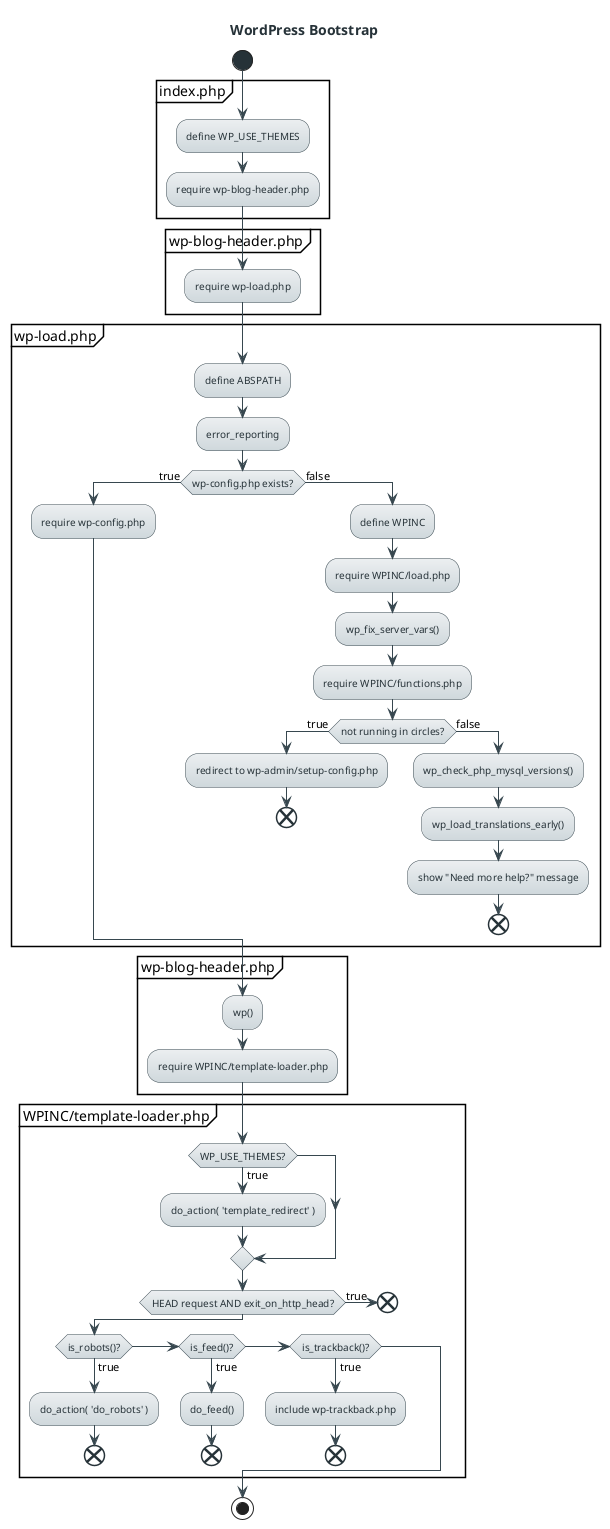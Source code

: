 @startuml

title WordPress Bootstrap

skinparam title {
  FontColor #263238
}

skinparam class {
  BackgroundColor #ECEFF1-#CFD8DC
  BorderColor #37474F
  ArrowColor #37474F
  FontColor #263238
  FontStyle bold
  FontSize 11
  Attribute {
    FontColor #263238
  }
}

skinparam activity {
  BackgroundColor #ECEFF1-#CFD8DC
  BorderColor #37474F
  ArrowColor #37474F
  StartColor #263238
  EndColor #263238
  BarColor #263238
  FontColor #263238
  FontStyle plain
  FontSize 10
}

skinparam circledCharacter {
  FontColor #263238
  FontSize 10
  FontName Helvetica
  Radius 7
}

skinparam package {
  BackgroundColor #FFFFFF-#ECEFF1
  BorderColor #37474F
  FontColor #263238
}

skinparam note {
  BackgroundColor #FFECB3-#FFE082
  BorderColor #FF6F00
  FontColor #3E2723
  FontSize 11
}

start

partition index.php {
  :define WP_USE_THEMES;
  :require wp-blog-header.php;
}

partition wp-blog-header.php {
  :require wp-load.php;
}

partition wp-load.php {
  :define ABSPATH;
  :error_reporting;
  if (wp-config.php exists?) then (true)
    :require wp-config.php;
  else (false)
    :define WPINC;
    :require WPINC/load.php;
    :wp_fix_server_vars();
    :require WPINC/functions.php;
    if (not running in circles?) then (true)
      :redirect to wp-admin/setup-config.php;
      end
    else (false)
      :wp_check_php_mysql_versions();
      :wp_load_translations_early();
      :show "Need more help?" message;
      end
    endif
  endif
}

partition wp-blog-header.php {
  :wp();
  :require WPINC/template-loader.php;
}

partition WPINC/template-loader.php {
  if (WP_USE_THEMES?) then (true)
    :do_action( 'template_redirect' );
  endif
  if (HEAD request AND exit_on_http_head?) then (true)
    end
  endif
  if (is_robots()?) then (true)
    :do_action( 'do_robots' );
    end
  elseif (is_feed()?) then (true)
    :do_feed();
    end
  elseif (is_trackback()?) then (true)
    :include wp-trackback.php;
    end
  endif
}

stop

@enduml
